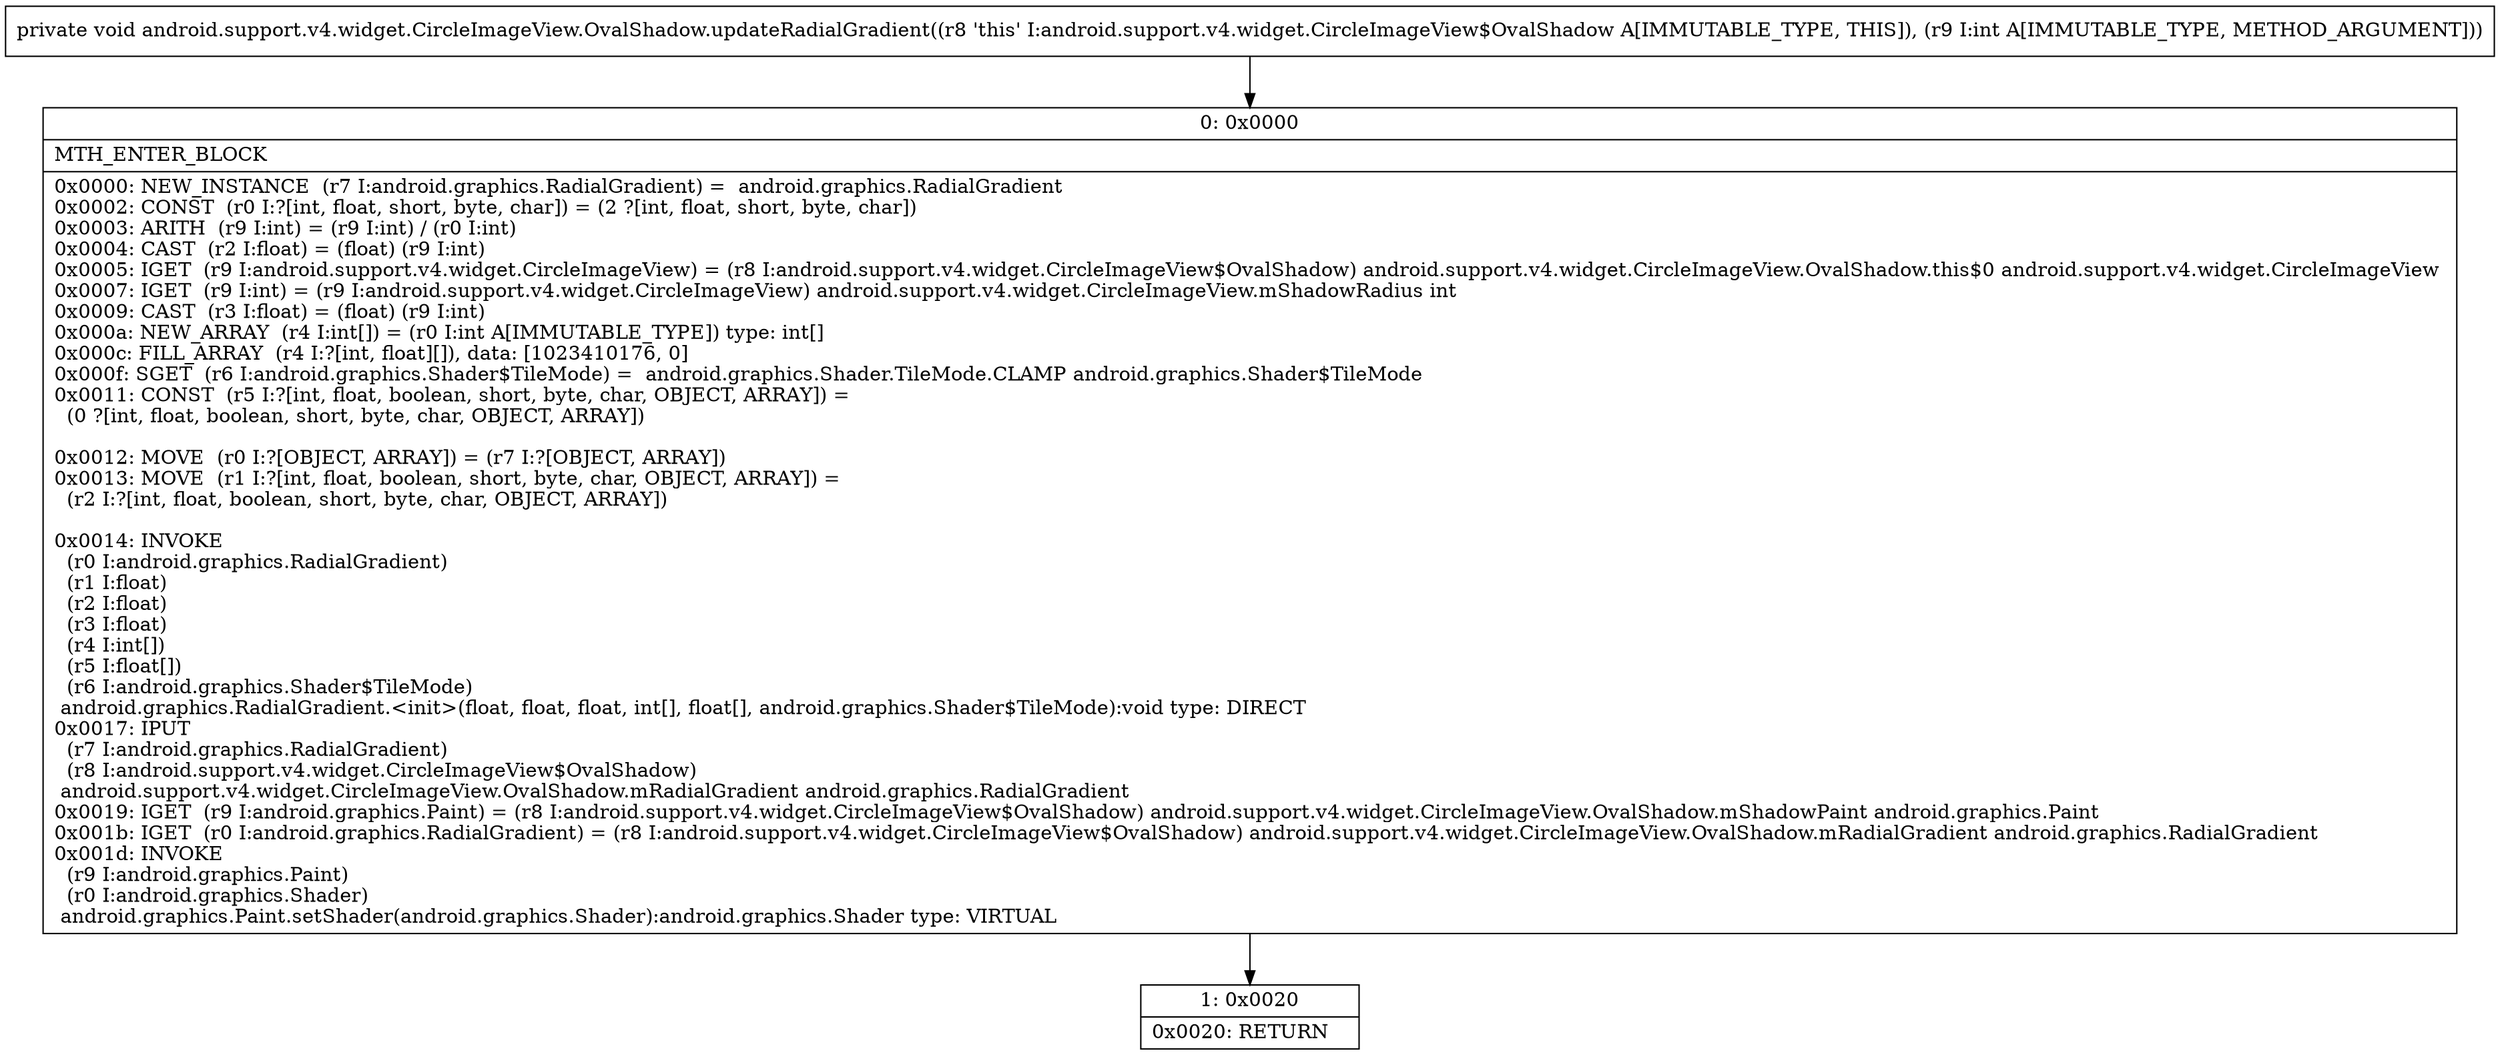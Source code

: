 digraph "CFG forandroid.support.v4.widget.CircleImageView.OvalShadow.updateRadialGradient(I)V" {
Node_0 [shape=record,label="{0\:\ 0x0000|MTH_ENTER_BLOCK\l|0x0000: NEW_INSTANCE  (r7 I:android.graphics.RadialGradient) =  android.graphics.RadialGradient \l0x0002: CONST  (r0 I:?[int, float, short, byte, char]) = (2 ?[int, float, short, byte, char]) \l0x0003: ARITH  (r9 I:int) = (r9 I:int) \/ (r0 I:int) \l0x0004: CAST  (r2 I:float) = (float) (r9 I:int) \l0x0005: IGET  (r9 I:android.support.v4.widget.CircleImageView) = (r8 I:android.support.v4.widget.CircleImageView$OvalShadow) android.support.v4.widget.CircleImageView.OvalShadow.this$0 android.support.v4.widget.CircleImageView \l0x0007: IGET  (r9 I:int) = (r9 I:android.support.v4.widget.CircleImageView) android.support.v4.widget.CircleImageView.mShadowRadius int \l0x0009: CAST  (r3 I:float) = (float) (r9 I:int) \l0x000a: NEW_ARRAY  (r4 I:int[]) = (r0 I:int A[IMMUTABLE_TYPE]) type: int[] \l0x000c: FILL_ARRAY  (r4 I:?[int, float][]), data: [1023410176, 0] \l0x000f: SGET  (r6 I:android.graphics.Shader$TileMode) =  android.graphics.Shader.TileMode.CLAMP android.graphics.Shader$TileMode \l0x0011: CONST  (r5 I:?[int, float, boolean, short, byte, char, OBJECT, ARRAY]) = \l  (0 ?[int, float, boolean, short, byte, char, OBJECT, ARRAY])\l \l0x0012: MOVE  (r0 I:?[OBJECT, ARRAY]) = (r7 I:?[OBJECT, ARRAY]) \l0x0013: MOVE  (r1 I:?[int, float, boolean, short, byte, char, OBJECT, ARRAY]) = \l  (r2 I:?[int, float, boolean, short, byte, char, OBJECT, ARRAY])\l \l0x0014: INVOKE  \l  (r0 I:android.graphics.RadialGradient)\l  (r1 I:float)\l  (r2 I:float)\l  (r3 I:float)\l  (r4 I:int[])\l  (r5 I:float[])\l  (r6 I:android.graphics.Shader$TileMode)\l android.graphics.RadialGradient.\<init\>(float, float, float, int[], float[], android.graphics.Shader$TileMode):void type: DIRECT \l0x0017: IPUT  \l  (r7 I:android.graphics.RadialGradient)\l  (r8 I:android.support.v4.widget.CircleImageView$OvalShadow)\l android.support.v4.widget.CircleImageView.OvalShadow.mRadialGradient android.graphics.RadialGradient \l0x0019: IGET  (r9 I:android.graphics.Paint) = (r8 I:android.support.v4.widget.CircleImageView$OvalShadow) android.support.v4.widget.CircleImageView.OvalShadow.mShadowPaint android.graphics.Paint \l0x001b: IGET  (r0 I:android.graphics.RadialGradient) = (r8 I:android.support.v4.widget.CircleImageView$OvalShadow) android.support.v4.widget.CircleImageView.OvalShadow.mRadialGradient android.graphics.RadialGradient \l0x001d: INVOKE  \l  (r9 I:android.graphics.Paint)\l  (r0 I:android.graphics.Shader)\l android.graphics.Paint.setShader(android.graphics.Shader):android.graphics.Shader type: VIRTUAL \l}"];
Node_1 [shape=record,label="{1\:\ 0x0020|0x0020: RETURN   \l}"];
MethodNode[shape=record,label="{private void android.support.v4.widget.CircleImageView.OvalShadow.updateRadialGradient((r8 'this' I:android.support.v4.widget.CircleImageView$OvalShadow A[IMMUTABLE_TYPE, THIS]), (r9 I:int A[IMMUTABLE_TYPE, METHOD_ARGUMENT])) }"];
MethodNode -> Node_0;
Node_0 -> Node_1;
}

